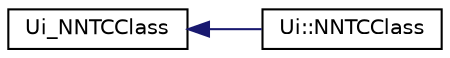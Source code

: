 digraph "그래픽컬한 클래스 계통도"
{
  edge [fontname="Helvetica",fontsize="10",labelfontname="Helvetica",labelfontsize="10"];
  node [fontname="Helvetica",fontsize="10",shape=record];
  rankdir="LR";
  Node0 [label="Ui_NNTCClass",height=0.2,width=0.4,color="black", fillcolor="white", style="filled",URL="$class_ui___n_n_t_c_class.html"];
  Node0 -> Node1 [dir="back",color="midnightblue",fontsize="10",style="solid",fontname="Helvetica"];
  Node1 [label="Ui::NNTCClass",height=0.2,width=0.4,color="black", fillcolor="white", style="filled",URL="$class_ui_1_1_n_n_t_c_class.html"];
}
